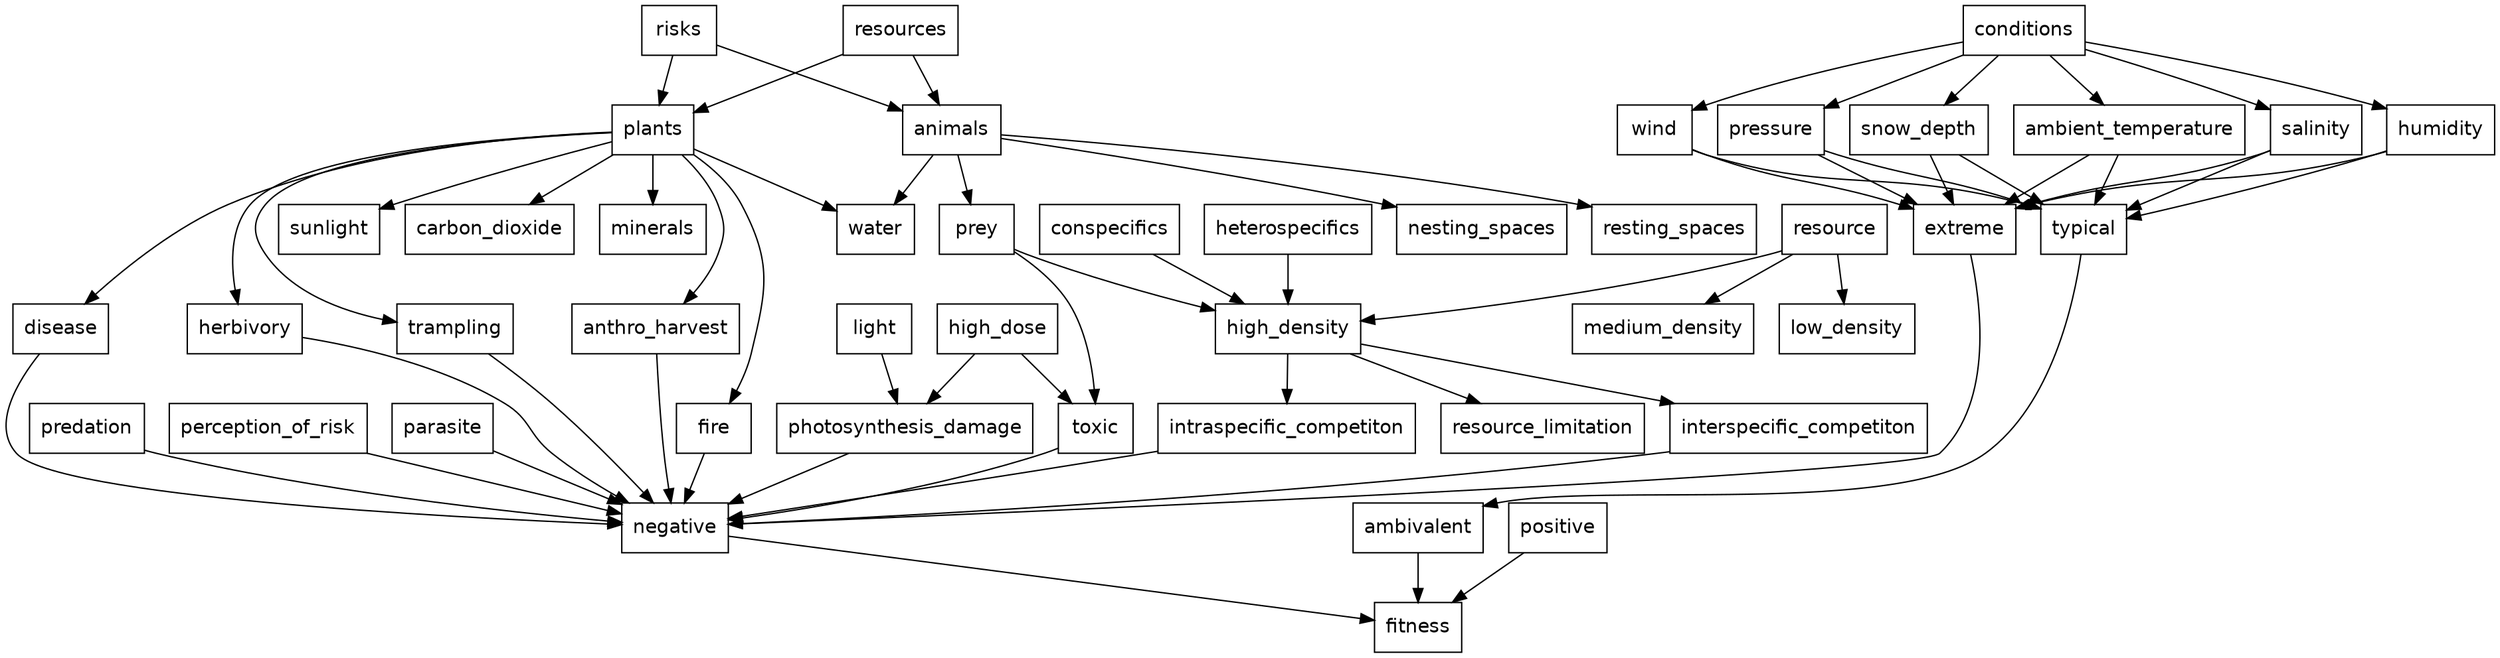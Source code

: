 digraph resources_risks_conditions {

  graph [fontsize = 12]

	node [shape = box, fontname = Helvetica]

		{rank=same
    resources
    risks
    conditions
		}

		{rank=same
    animals
    plants
		}

    resources -> plants -> {sunlight carbon_dioxide water minerals}
    resources -> animals -> {prey water nesting_spaces resting_spaces}

    risks -> plants -> {herbivory trampling anthro_harvest fire disease}
    risks -> animals {predation perception_of_risk parasite disease anthro_harvest}

    conditions -> {ambient_temperature salinity humidity wind pressure snow_depth} -> {extreme typical}

    {prey high_dose} -> toxic
    {light high_dose} -> photosynthesis_damage

    {prey conspecifics heterospecifics} -> high_density -> {intraspecific_competiton resource_limitation interspecific_competiton}

    resource -> {low_density medium_density high_density}

    extreme -> negative
    typical -> ambivalent

    {toxic photosynthesis_damage interspecific_competiton intraspecific_competiton} -> negative
    {herbivory trampling anthro_harvest fire disease parasite perception_of_risk predation} -> negative

    {positive  negative  ambivalent} -> fitness

}
